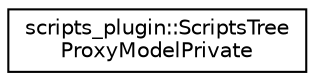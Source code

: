 digraph "Graphical Class Hierarchy"
{
 // LATEX_PDF_SIZE
  edge [fontname="Helvetica",fontsize="10",labelfontname="Helvetica",labelfontsize="10"];
  node [fontname="Helvetica",fontsize="10",shape=record];
  rankdir="LR";
  Node0 [label="scripts_plugin::ScriptsTree\lProxyModelPrivate",height=0.2,width=0.4,color="black", fillcolor="white", style="filled",URL="$classscripts__plugin_1_1_scripts_tree_proxy_model_private.html",tooltip=" "];
}
